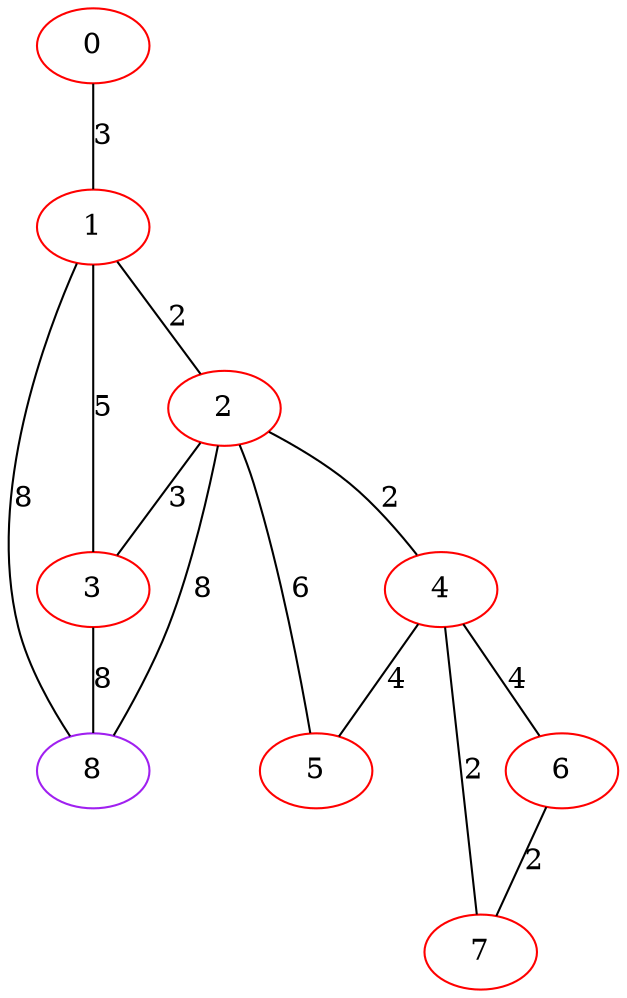 graph "" {
0 [color=red, weight=1];
1 [color=red, weight=1];
2 [color=red, weight=1];
3 [color=red, weight=1];
4 [color=red, weight=1];
5 [color=red, weight=1];
6 [color=red, weight=1];
7 [color=red, weight=1];
8 [color=purple, weight=4];
0 -- 1  [key=0, label=3];
1 -- 8  [key=0, label=8];
1 -- 2  [key=0, label=2];
1 -- 3  [key=0, label=5];
2 -- 8  [key=0, label=8];
2 -- 3  [key=0, label=3];
2 -- 4  [key=0, label=2];
2 -- 5  [key=0, label=6];
3 -- 8  [key=0, label=8];
4 -- 5  [key=0, label=4];
4 -- 6  [key=0, label=4];
4 -- 7  [key=0, label=2];
6 -- 7  [key=0, label=2];
}
